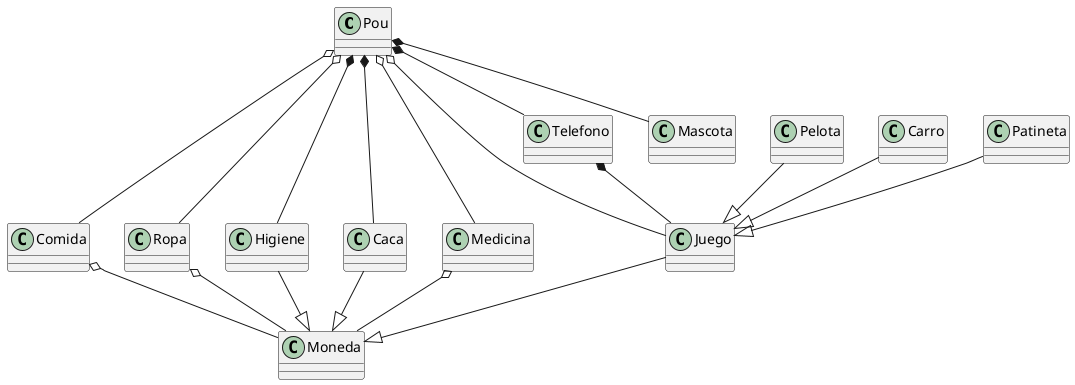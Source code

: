 @startuml pou

class Pou

class Juego
class Comida
class Ropa
class Moneda
class Higiene

class Pelota
class Carro
class Patineta
class Telefono

class Caca
class Medicina
class Mascota

Pou o-- Juego
Pou o-- Comida
Pou o-- Ropa
Pou o-- Medicina
Pou *-- Mascota
Pou *-- Caca
Pou *-- Higiene
Pou *-- Telefono

Caca --|> Moneda
Higiene --|> Moneda
Comida o-- Moneda
Ropa o-- Moneda
Juego --|> Moneda
Medicina o-- Moneda

Pelota --|> Juego
Carro --|> Juego
Patineta --|> Juego
Telefono *-- Juego 

@enduml